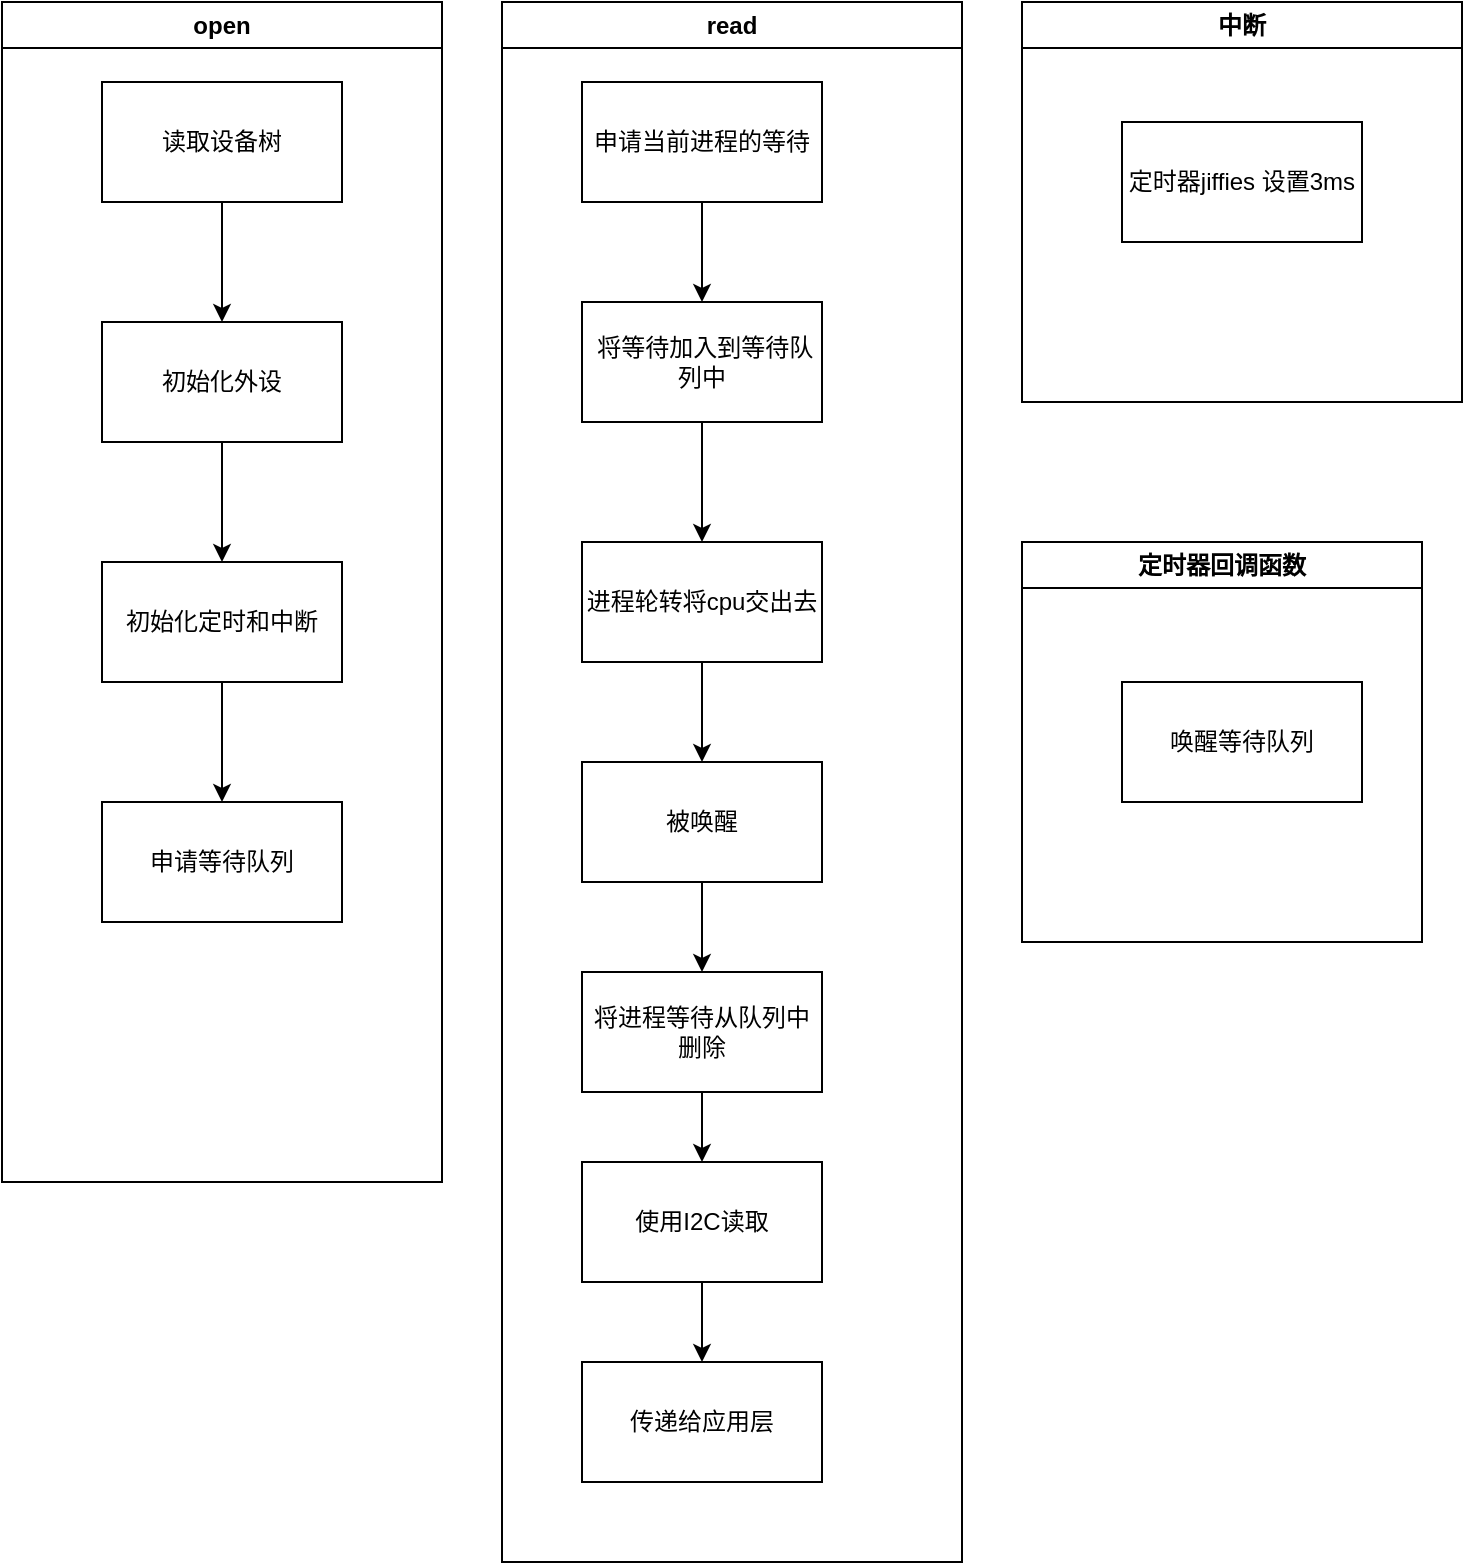 <mxfile version="24.7.8">
  <diagram name="第 1 页" id="bj-qT0z5M-wbY_1Bd1hW">
    <mxGraphModel dx="1434" dy="772" grid="1" gridSize="10" guides="1" tooltips="1" connect="1" arrows="1" fold="1" page="1" pageScale="1" pageWidth="827" pageHeight="1169" math="0" shadow="0">
      <root>
        <mxCell id="0" />
        <mxCell id="1" parent="0" />
        <mxCell id="L8lVI9piHsUIfkFuc25Y-2" value="open" style="swimlane;whiteSpace=wrap;html=1;" vertex="1" parent="1">
          <mxGeometry x="70" y="110" width="220" height="590" as="geometry">
            <mxRectangle x="70" y="60" width="70" height="30" as="alternateBounds" />
          </mxGeometry>
        </mxCell>
        <mxCell id="L8lVI9piHsUIfkFuc25Y-7" value="" style="edgeStyle=orthogonalEdgeStyle;rounded=0;orthogonalLoop=1;jettySize=auto;html=1;" edge="1" parent="L8lVI9piHsUIfkFuc25Y-2" source="L8lVI9piHsUIfkFuc25Y-29" target="L8lVI9piHsUIfkFuc25Y-6">
          <mxGeometry relative="1" as="geometry" />
        </mxCell>
        <mxCell id="L8lVI9piHsUIfkFuc25Y-5" value="读取设备树" style="rounded=0;whiteSpace=wrap;html=1;" vertex="1" parent="L8lVI9piHsUIfkFuc25Y-2">
          <mxGeometry x="50" y="40" width="120" height="60" as="geometry" />
        </mxCell>
        <mxCell id="L8lVI9piHsUIfkFuc25Y-31" style="edgeStyle=orthogonalEdgeStyle;rounded=0;orthogonalLoop=1;jettySize=auto;html=1;exitX=0.5;exitY=1;exitDx=0;exitDy=0;entryX=0.5;entryY=0;entryDx=0;entryDy=0;" edge="1" parent="L8lVI9piHsUIfkFuc25Y-2" source="L8lVI9piHsUIfkFuc25Y-6" target="L8lVI9piHsUIfkFuc25Y-28">
          <mxGeometry relative="1" as="geometry" />
        </mxCell>
        <mxCell id="L8lVI9piHsUIfkFuc25Y-6" value="初始化定时和中断" style="rounded=0;whiteSpace=wrap;html=1;" vertex="1" parent="L8lVI9piHsUIfkFuc25Y-2">
          <mxGeometry x="50" y="280" width="120" height="60" as="geometry" />
        </mxCell>
        <mxCell id="L8lVI9piHsUIfkFuc25Y-28" value="申请等待队列" style="whiteSpace=wrap;html=1;" vertex="1" parent="L8lVI9piHsUIfkFuc25Y-2">
          <mxGeometry x="50" y="400" width="120" height="60" as="geometry" />
        </mxCell>
        <mxCell id="L8lVI9piHsUIfkFuc25Y-30" value="" style="edgeStyle=orthogonalEdgeStyle;rounded=0;orthogonalLoop=1;jettySize=auto;html=1;" edge="1" parent="L8lVI9piHsUIfkFuc25Y-2" source="L8lVI9piHsUIfkFuc25Y-5" target="L8lVI9piHsUIfkFuc25Y-29">
          <mxGeometry relative="1" as="geometry">
            <mxPoint x="180" y="210" as="sourcePoint" />
            <mxPoint x="170" y="390" as="targetPoint" />
          </mxGeometry>
        </mxCell>
        <mxCell id="L8lVI9piHsUIfkFuc25Y-29" value="初始化外设" style="rounded=0;whiteSpace=wrap;html=1;" vertex="1" parent="L8lVI9piHsUIfkFuc25Y-2">
          <mxGeometry x="50" y="160" width="120" height="60" as="geometry" />
        </mxCell>
        <mxCell id="L8lVI9piHsUIfkFuc25Y-16" value="read" style="swimlane;whiteSpace=wrap;html=1;" vertex="1" parent="1">
          <mxGeometry x="320" y="110" width="230" height="780" as="geometry" />
        </mxCell>
        <mxCell id="L8lVI9piHsUIfkFuc25Y-23" value="" style="edgeStyle=orthogonalEdgeStyle;rounded=0;orthogonalLoop=1;jettySize=auto;html=1;" edge="1" parent="L8lVI9piHsUIfkFuc25Y-16" source="L8lVI9piHsUIfkFuc25Y-24" target="L8lVI9piHsUIfkFuc25Y-26">
          <mxGeometry relative="1" as="geometry" />
        </mxCell>
        <mxCell id="L8lVI9piHsUIfkFuc25Y-24" value="申请当前进程的等待" style="whiteSpace=wrap;html=1;rounded=0;" vertex="1" parent="L8lVI9piHsUIfkFuc25Y-16">
          <mxGeometry x="40" y="40" width="120" height="60" as="geometry" />
        </mxCell>
        <mxCell id="L8lVI9piHsUIfkFuc25Y-25" value="" style="edgeStyle=orthogonalEdgeStyle;rounded=0;orthogonalLoop=1;jettySize=auto;html=1;" edge="1" parent="L8lVI9piHsUIfkFuc25Y-16" source="L8lVI9piHsUIfkFuc25Y-26" target="L8lVI9piHsUIfkFuc25Y-27">
          <mxGeometry relative="1" as="geometry" />
        </mxCell>
        <mxCell id="L8lVI9piHsUIfkFuc25Y-26" value="&amp;nbsp;将等待加入到等待队列中" style="whiteSpace=wrap;html=1;rounded=0;" vertex="1" parent="L8lVI9piHsUIfkFuc25Y-16">
          <mxGeometry x="40" y="150" width="120" height="60" as="geometry" />
        </mxCell>
        <mxCell id="L8lVI9piHsUIfkFuc25Y-33" style="edgeStyle=orthogonalEdgeStyle;rounded=0;orthogonalLoop=1;jettySize=auto;html=1;exitX=0.5;exitY=1;exitDx=0;exitDy=0;" edge="1" parent="L8lVI9piHsUIfkFuc25Y-16" source="L8lVI9piHsUIfkFuc25Y-27" target="L8lVI9piHsUIfkFuc25Y-32">
          <mxGeometry relative="1" as="geometry" />
        </mxCell>
        <mxCell id="L8lVI9piHsUIfkFuc25Y-27" value="进程轮转将cpu交出去" style="whiteSpace=wrap;html=1;rounded=0;" vertex="1" parent="L8lVI9piHsUIfkFuc25Y-16">
          <mxGeometry x="40" y="270" width="120" height="60" as="geometry" />
        </mxCell>
        <mxCell id="L8lVI9piHsUIfkFuc25Y-35" style="edgeStyle=orthogonalEdgeStyle;rounded=0;orthogonalLoop=1;jettySize=auto;html=1;exitX=0.5;exitY=1;exitDx=0;exitDy=0;entryX=0.5;entryY=0;entryDx=0;entryDy=0;" edge="1" parent="L8lVI9piHsUIfkFuc25Y-16" source="L8lVI9piHsUIfkFuc25Y-32" target="L8lVI9piHsUIfkFuc25Y-34">
          <mxGeometry relative="1" as="geometry" />
        </mxCell>
        <mxCell id="L8lVI9piHsUIfkFuc25Y-32" value="被唤醒" style="rounded=0;whiteSpace=wrap;html=1;" vertex="1" parent="L8lVI9piHsUIfkFuc25Y-16">
          <mxGeometry x="40" y="380" width="120" height="60" as="geometry" />
        </mxCell>
        <mxCell id="L8lVI9piHsUIfkFuc25Y-37" style="edgeStyle=orthogonalEdgeStyle;rounded=0;orthogonalLoop=1;jettySize=auto;html=1;exitX=0.5;exitY=1;exitDx=0;exitDy=0;entryX=0.5;entryY=0;entryDx=0;entryDy=0;" edge="1" parent="L8lVI9piHsUIfkFuc25Y-16" source="L8lVI9piHsUIfkFuc25Y-34" target="L8lVI9piHsUIfkFuc25Y-36">
          <mxGeometry relative="1" as="geometry" />
        </mxCell>
        <mxCell id="L8lVI9piHsUIfkFuc25Y-34" value="将进程等待从队列中删除" style="whiteSpace=wrap;html=1;" vertex="1" parent="L8lVI9piHsUIfkFuc25Y-16">
          <mxGeometry x="40" y="485" width="120" height="60" as="geometry" />
        </mxCell>
        <mxCell id="L8lVI9piHsUIfkFuc25Y-40" style="edgeStyle=orthogonalEdgeStyle;rounded=0;orthogonalLoop=1;jettySize=auto;html=1;exitX=0.5;exitY=1;exitDx=0;exitDy=0;entryX=0.5;entryY=0;entryDx=0;entryDy=0;" edge="1" parent="L8lVI9piHsUIfkFuc25Y-16" source="L8lVI9piHsUIfkFuc25Y-36" target="L8lVI9piHsUIfkFuc25Y-38">
          <mxGeometry relative="1" as="geometry" />
        </mxCell>
        <mxCell id="L8lVI9piHsUIfkFuc25Y-36" value="使用I2C读取" style="rounded=0;whiteSpace=wrap;html=1;" vertex="1" parent="L8lVI9piHsUIfkFuc25Y-16">
          <mxGeometry x="40" y="580" width="120" height="60" as="geometry" />
        </mxCell>
        <mxCell id="L8lVI9piHsUIfkFuc25Y-39" style="edgeStyle=orthogonalEdgeStyle;rounded=0;orthogonalLoop=1;jettySize=auto;html=1;exitX=0.5;exitY=1;exitDx=0;exitDy=0;" edge="1" parent="L8lVI9piHsUIfkFuc25Y-16" source="L8lVI9piHsUIfkFuc25Y-38">
          <mxGeometry relative="1" as="geometry">
            <mxPoint x="110" y="720" as="targetPoint" />
          </mxGeometry>
        </mxCell>
        <mxCell id="L8lVI9piHsUIfkFuc25Y-38" value="传递给应用层" style="rounded=0;whiteSpace=wrap;html=1;" vertex="1" parent="L8lVI9piHsUIfkFuc25Y-16">
          <mxGeometry x="40" y="680" width="120" height="60" as="geometry" />
        </mxCell>
        <mxCell id="L8lVI9piHsUIfkFuc25Y-41" value="中断" style="swimlane;whiteSpace=wrap;html=1;" vertex="1" parent="1">
          <mxGeometry x="580" y="110" width="220" height="200" as="geometry" />
        </mxCell>
        <mxCell id="L8lVI9piHsUIfkFuc25Y-42" value="定时器jiffies 设置3ms" style="rounded=0;whiteSpace=wrap;html=1;" vertex="1" parent="L8lVI9piHsUIfkFuc25Y-41">
          <mxGeometry x="50" y="60" width="120" height="60" as="geometry" />
        </mxCell>
        <mxCell id="L8lVI9piHsUIfkFuc25Y-45" value="定时器回调函数" style="swimlane;whiteSpace=wrap;html=1;" vertex="1" parent="1">
          <mxGeometry x="580" y="380" width="200" height="200" as="geometry" />
        </mxCell>
        <mxCell id="L8lVI9piHsUIfkFuc25Y-46" value="唤醒等待队列" style="rounded=0;whiteSpace=wrap;html=1;" vertex="1" parent="L8lVI9piHsUIfkFuc25Y-45">
          <mxGeometry x="50" y="70" width="120" height="60" as="geometry" />
        </mxCell>
      </root>
    </mxGraphModel>
  </diagram>
</mxfile>
